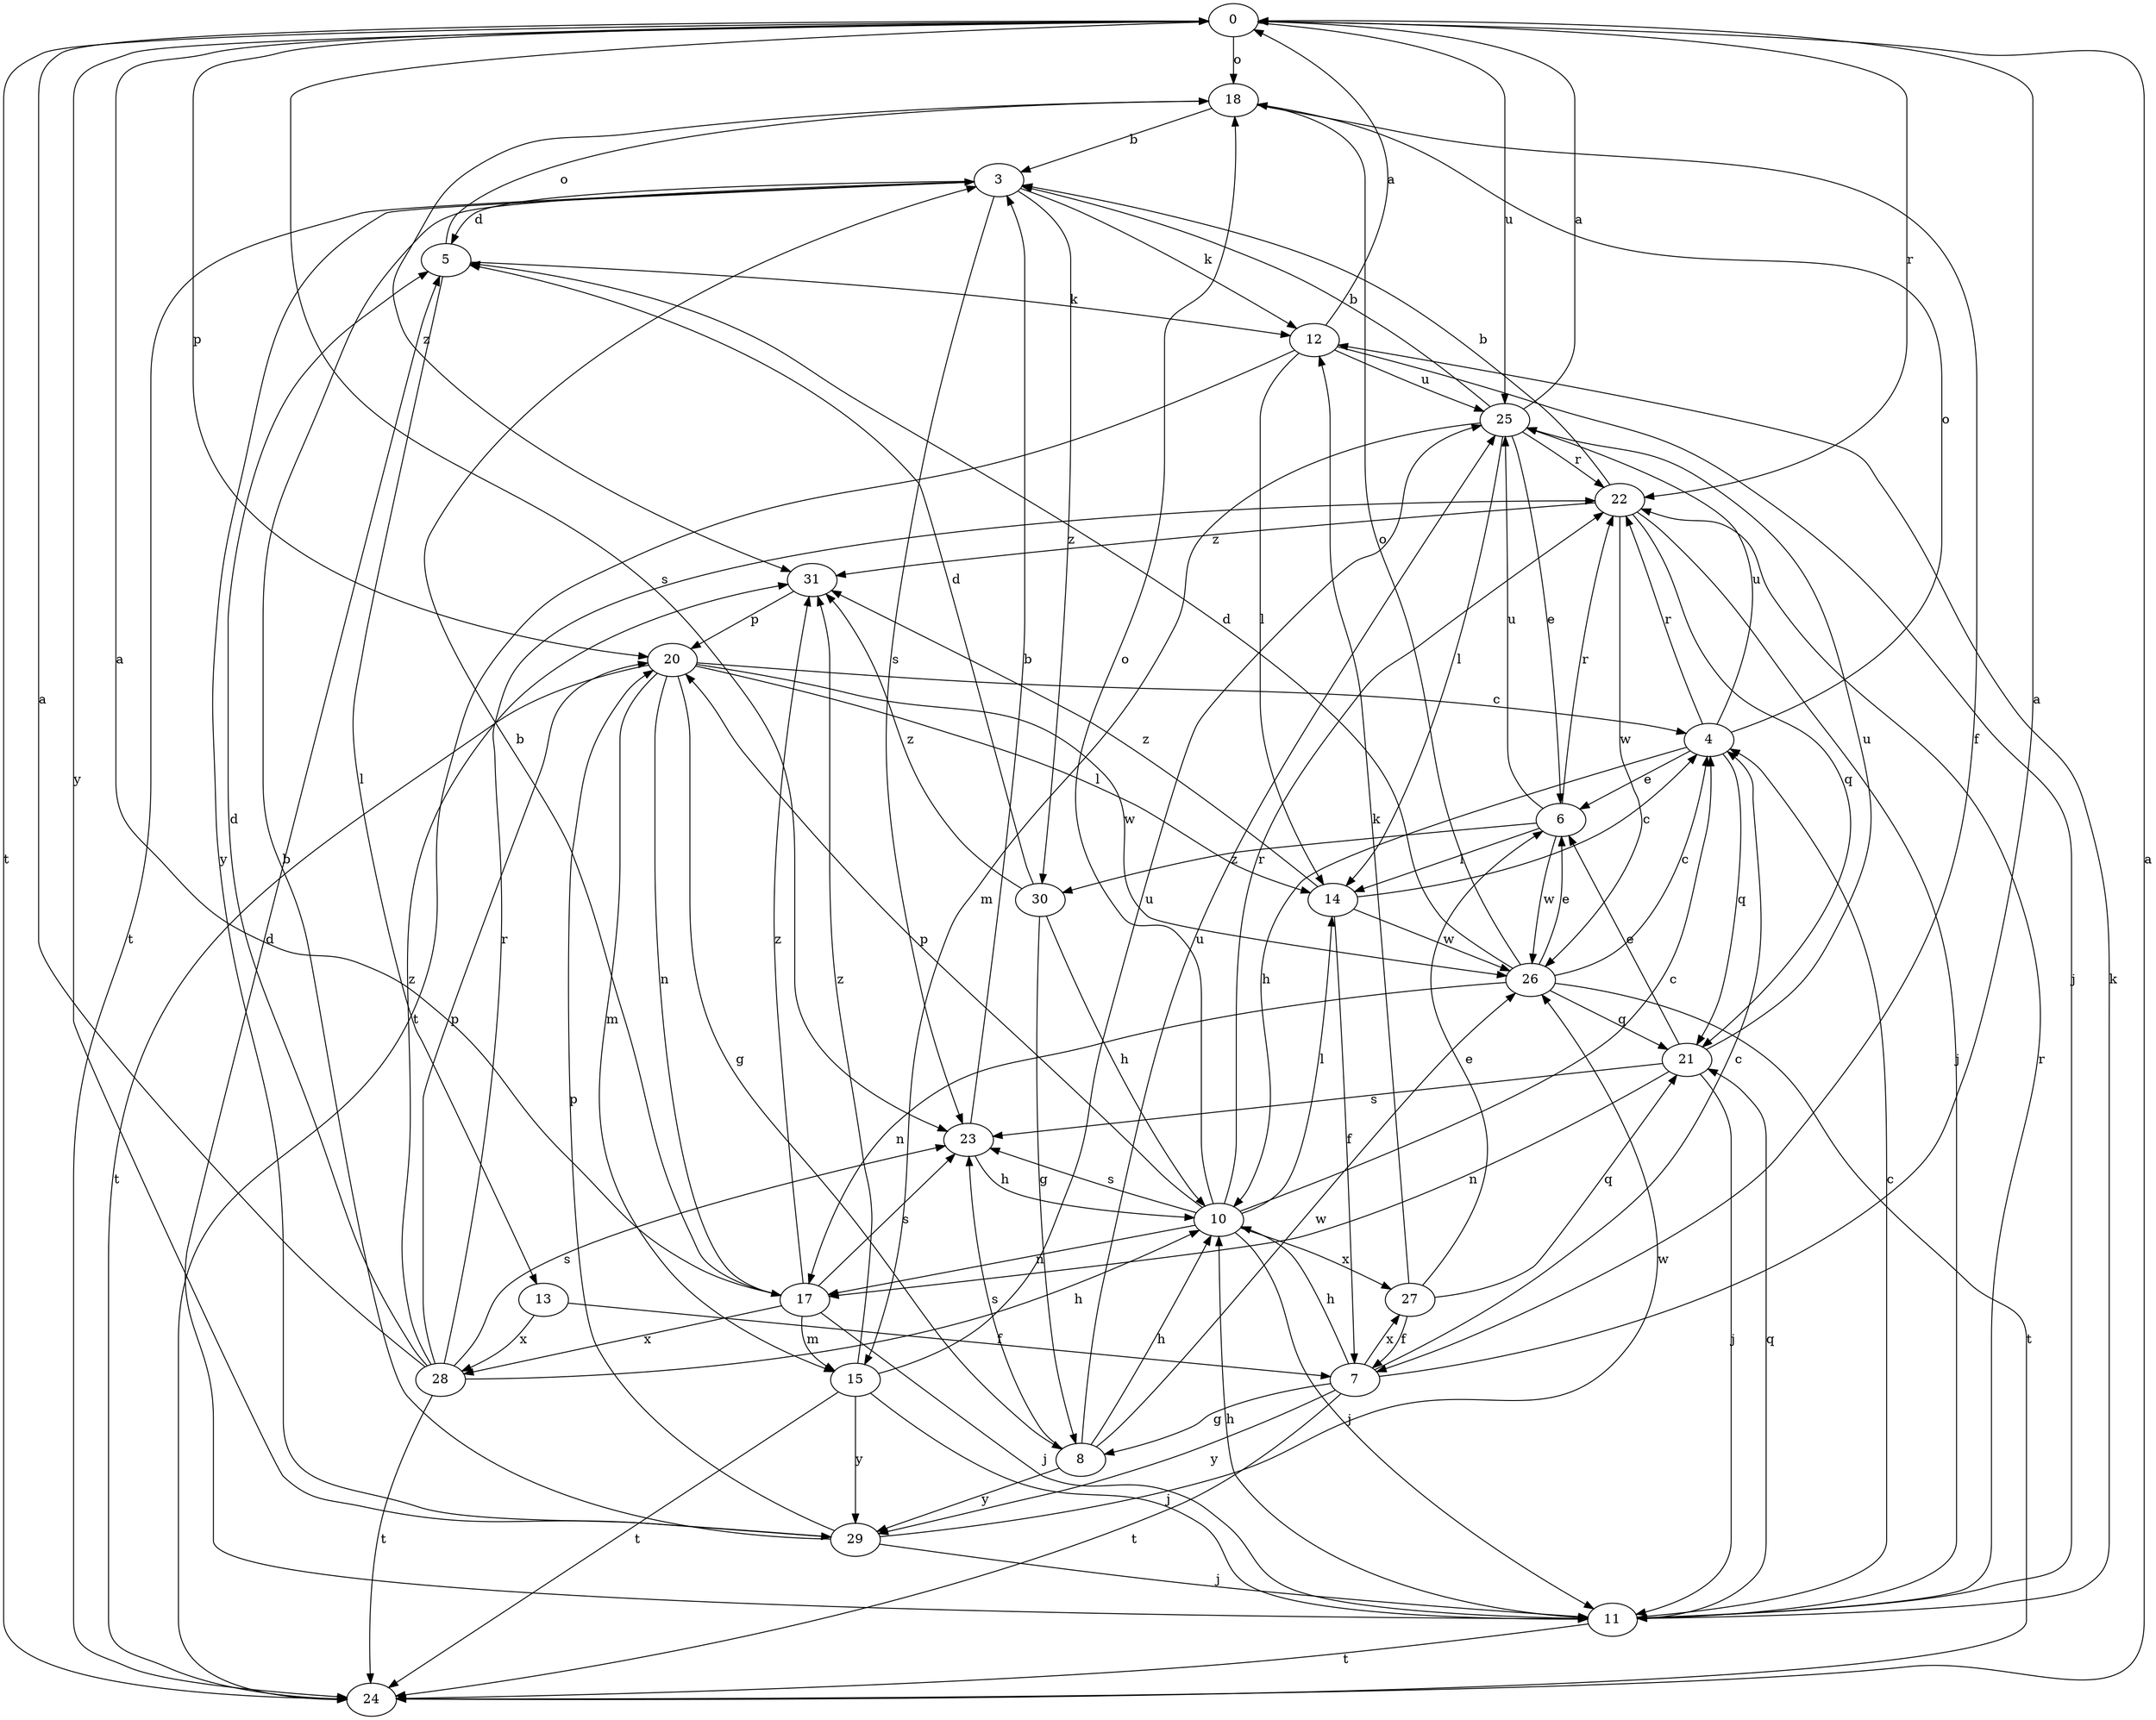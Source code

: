 strict digraph  {
0;
3;
4;
5;
6;
7;
8;
10;
11;
12;
13;
14;
15;
17;
18;
20;
21;
22;
23;
24;
25;
26;
27;
28;
29;
30;
31;
0 -> 18  [label=o];
0 -> 20  [label=p];
0 -> 22  [label=r];
0 -> 23  [label=s];
0 -> 24  [label=t];
0 -> 25  [label=u];
0 -> 29  [label=y];
3 -> 5  [label=d];
3 -> 12  [label=k];
3 -> 23  [label=s];
3 -> 24  [label=t];
3 -> 29  [label=y];
3 -> 30  [label=z];
4 -> 6  [label=e];
4 -> 10  [label=h];
4 -> 18  [label=o];
4 -> 21  [label=q];
4 -> 22  [label=r];
4 -> 25  [label=u];
5 -> 12  [label=k];
5 -> 13  [label=l];
5 -> 18  [label=o];
6 -> 14  [label=l];
6 -> 22  [label=r];
6 -> 25  [label=u];
6 -> 26  [label=w];
6 -> 30  [label=z];
7 -> 0  [label=a];
7 -> 4  [label=c];
7 -> 8  [label=g];
7 -> 10  [label=h];
7 -> 24  [label=t];
7 -> 27  [label=x];
7 -> 29  [label=y];
8 -> 10  [label=h];
8 -> 23  [label=s];
8 -> 25  [label=u];
8 -> 26  [label=w];
8 -> 29  [label=y];
10 -> 4  [label=c];
10 -> 11  [label=j];
10 -> 14  [label=l];
10 -> 17  [label=n];
10 -> 18  [label=o];
10 -> 20  [label=p];
10 -> 22  [label=r];
10 -> 23  [label=s];
10 -> 27  [label=x];
11 -> 4  [label=c];
11 -> 5  [label=d];
11 -> 10  [label=h];
11 -> 12  [label=k];
11 -> 21  [label=q];
11 -> 22  [label=r];
11 -> 24  [label=t];
12 -> 0  [label=a];
12 -> 11  [label=j];
12 -> 14  [label=l];
12 -> 24  [label=t];
12 -> 25  [label=u];
13 -> 7  [label=f];
13 -> 28  [label=x];
14 -> 4  [label=c];
14 -> 7  [label=f];
14 -> 26  [label=w];
14 -> 31  [label=z];
15 -> 11  [label=j];
15 -> 24  [label=t];
15 -> 25  [label=u];
15 -> 29  [label=y];
15 -> 31  [label=z];
17 -> 0  [label=a];
17 -> 3  [label=b];
17 -> 11  [label=j];
17 -> 15  [label=m];
17 -> 23  [label=s];
17 -> 28  [label=x];
17 -> 31  [label=z];
18 -> 3  [label=b];
18 -> 7  [label=f];
18 -> 31  [label=z];
20 -> 4  [label=c];
20 -> 8  [label=g];
20 -> 14  [label=l];
20 -> 15  [label=m];
20 -> 17  [label=n];
20 -> 24  [label=t];
20 -> 26  [label=w];
21 -> 6  [label=e];
21 -> 11  [label=j];
21 -> 17  [label=n];
21 -> 23  [label=s];
21 -> 25  [label=u];
22 -> 3  [label=b];
22 -> 11  [label=j];
22 -> 21  [label=q];
22 -> 26  [label=w];
22 -> 31  [label=z];
23 -> 3  [label=b];
23 -> 10  [label=h];
24 -> 0  [label=a];
25 -> 0  [label=a];
25 -> 3  [label=b];
25 -> 6  [label=e];
25 -> 14  [label=l];
25 -> 15  [label=m];
25 -> 22  [label=r];
26 -> 4  [label=c];
26 -> 5  [label=d];
26 -> 6  [label=e];
26 -> 17  [label=n];
26 -> 18  [label=o];
26 -> 21  [label=q];
26 -> 24  [label=t];
27 -> 6  [label=e];
27 -> 7  [label=f];
27 -> 12  [label=k];
27 -> 21  [label=q];
28 -> 0  [label=a];
28 -> 5  [label=d];
28 -> 10  [label=h];
28 -> 20  [label=p];
28 -> 22  [label=r];
28 -> 23  [label=s];
28 -> 24  [label=t];
28 -> 31  [label=z];
29 -> 3  [label=b];
29 -> 11  [label=j];
29 -> 20  [label=p];
29 -> 26  [label=w];
30 -> 5  [label=d];
30 -> 8  [label=g];
30 -> 10  [label=h];
30 -> 31  [label=z];
31 -> 20  [label=p];
}

